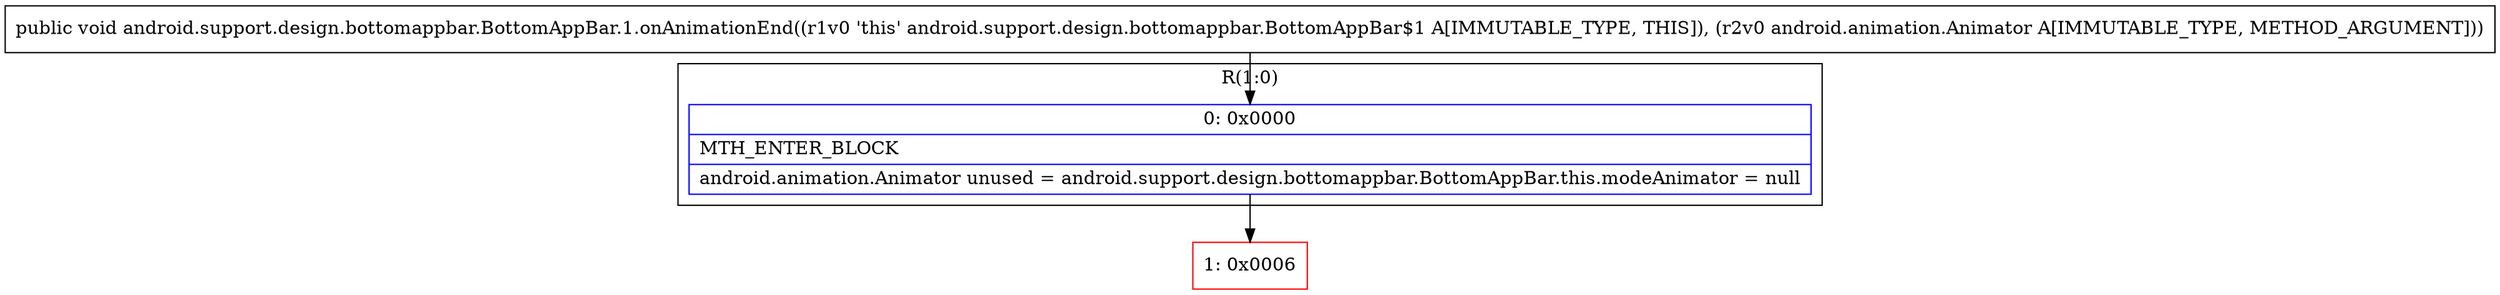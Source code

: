 digraph "CFG forandroid.support.design.bottomappbar.BottomAppBar.1.onAnimationEnd(Landroid\/animation\/Animator;)V" {
subgraph cluster_Region_741398729 {
label = "R(1:0)";
node [shape=record,color=blue];
Node_0 [shape=record,label="{0\:\ 0x0000|MTH_ENTER_BLOCK\l|android.animation.Animator unused = android.support.design.bottomappbar.BottomAppBar.this.modeAnimator = null\l}"];
}
Node_1 [shape=record,color=red,label="{1\:\ 0x0006}"];
MethodNode[shape=record,label="{public void android.support.design.bottomappbar.BottomAppBar.1.onAnimationEnd((r1v0 'this' android.support.design.bottomappbar.BottomAppBar$1 A[IMMUTABLE_TYPE, THIS]), (r2v0 android.animation.Animator A[IMMUTABLE_TYPE, METHOD_ARGUMENT])) }"];
MethodNode -> Node_0;
Node_0 -> Node_1;
}

